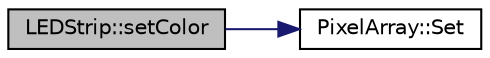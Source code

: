 digraph "LEDStrip::setColor"
{
  edge [fontname="Helvetica",fontsize="10",labelfontname="Helvetica",labelfontsize="10"];
  node [fontname="Helvetica",fontsize="10",shape=record];
  rankdir="LR";
  Node15 [label="LEDStrip::setColor",height=0.2,width=0.4,color="black", fillcolor="grey75", style="filled", fontcolor="black"];
  Node15 -> Node16 [color="midnightblue",fontsize="10",style="solid",fontname="Helvetica"];
  Node16 [label="PixelArray::Set",height=0.2,width=0.4,color="black", fillcolor="white", style="filled",URL="$class_pixel_array.html#afcfe32b74beeced27f928f42131d77c1"];
}
